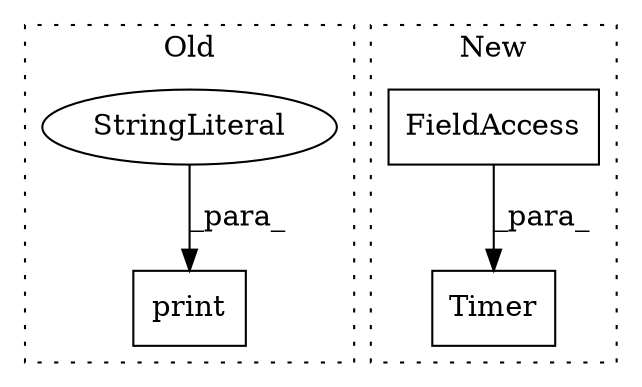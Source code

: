 digraph G {
subgraph cluster0 {
1 [label="print" a="32" s="2496,2526" l="6,1" shape="box"];
4 [label="StringLiteral" a="45" s="2502" l="24" shape="ellipse"];
label = "Old";
style="dotted";
}
subgraph cluster1 {
2 [label="Timer" a="32" s="2283,2305" l="6,1" shape="box"];
3 [label="FieldAccess" a="22" s="2291" l="14" shape="box"];
label = "New";
style="dotted";
}
3 -> 2 [label="_para_"];
4 -> 1 [label="_para_"];
}